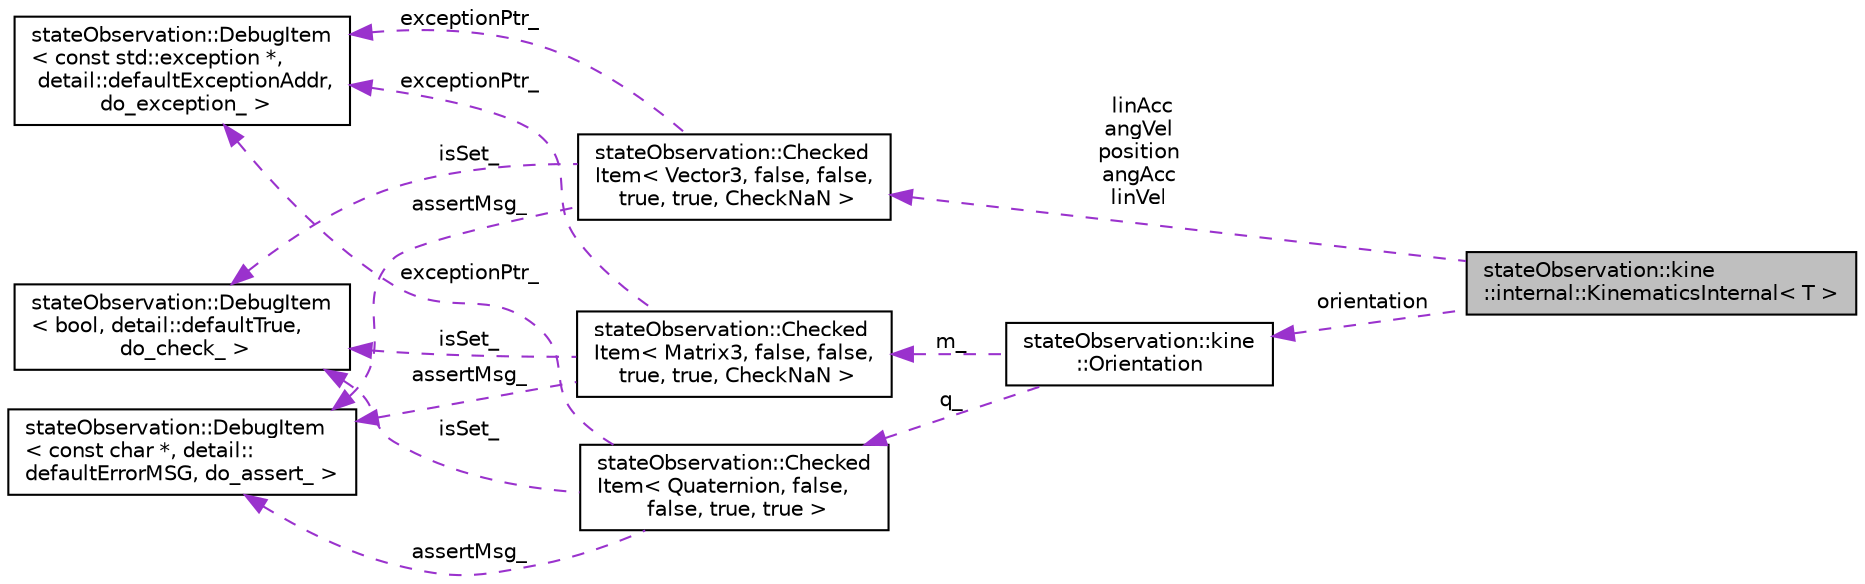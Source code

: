 digraph "stateObservation::kine::internal::KinematicsInternal&lt; T &gt;"
{
 // LATEX_PDF_SIZE
  edge [fontname="Helvetica",fontsize="10",labelfontname="Helvetica",labelfontsize="10"];
  node [fontname="Helvetica",fontsize="10",shape=record];
  rankdir="LR";
  Node1 [label="stateObservation::kine\l::internal::KinematicsInternal\< T \>",height=0.2,width=0.4,color="black", fillcolor="grey75", style="filled", fontcolor="black",tooltip=" "];
  Node2 -> Node1 [dir="back",color="darkorchid3",fontsize="10",style="dashed",label=" linAcc\nangVel\nposition\nangAcc\nlinVel" ,fontname="Helvetica"];
  Node2 [label="stateObservation::Checked\lItem\< Vector3, false, false,\l true, true, CheckNaN \>",height=0.2,width=0.4,color="black", fillcolor="white", style="filled",URL="$classstateObservation_1_1CheckedItem.html",tooltip=" "];
  Node3 -> Node2 [dir="back",color="darkorchid3",fontsize="10",style="dashed",label=" exceptionPtr_" ,fontname="Helvetica"];
  Node3 [label="stateObservation::DebugItem\l\< const std::exception *,\l detail::defaultExceptionAddr,\l do_exception_ \>",height=0.2,width=0.4,color="black", fillcolor="white", style="filled",URL="$classstateObservation_1_1DebugItem.html",tooltip=" "];
  Node4 -> Node2 [dir="back",color="darkorchid3",fontsize="10",style="dashed",label=" isSet_" ,fontname="Helvetica"];
  Node4 [label="stateObservation::DebugItem\l\< bool, detail::defaultTrue,\l do_check_ \>",height=0.2,width=0.4,color="black", fillcolor="white", style="filled",URL="$classstateObservation_1_1DebugItem.html",tooltip=" "];
  Node5 -> Node2 [dir="back",color="darkorchid3",fontsize="10",style="dashed",label=" assertMsg_" ,fontname="Helvetica"];
  Node5 [label="stateObservation::DebugItem\l\< const char *, detail::\ldefaultErrorMSG, do_assert_ \>",height=0.2,width=0.4,color="black", fillcolor="white", style="filled",URL="$classstateObservation_1_1DebugItem.html",tooltip=" "];
  Node6 -> Node1 [dir="back",color="darkorchid3",fontsize="10",style="dashed",label=" orientation" ,fontname="Helvetica"];
  Node6 [label="stateObservation::kine\l::Orientation",height=0.2,width=0.4,color="black", fillcolor="white", style="filled",URL="$classstateObservation_1_1kine_1_1Orientation.html",tooltip=" "];
  Node7 -> Node6 [dir="back",color="darkorchid3",fontsize="10",style="dashed",label=" m_" ,fontname="Helvetica"];
  Node7 [label="stateObservation::Checked\lItem\< Matrix3, false, false,\l true, true, CheckNaN \>",height=0.2,width=0.4,color="black", fillcolor="white", style="filled",URL="$classstateObservation_1_1CheckedItem.html",tooltip=" "];
  Node3 -> Node7 [dir="back",color="darkorchid3",fontsize="10",style="dashed",label=" exceptionPtr_" ,fontname="Helvetica"];
  Node4 -> Node7 [dir="back",color="darkorchid3",fontsize="10",style="dashed",label=" isSet_" ,fontname="Helvetica"];
  Node5 -> Node7 [dir="back",color="darkorchid3",fontsize="10",style="dashed",label=" assertMsg_" ,fontname="Helvetica"];
  Node8 -> Node6 [dir="back",color="darkorchid3",fontsize="10",style="dashed",label=" q_" ,fontname="Helvetica"];
  Node8 [label="stateObservation::Checked\lItem\< Quaternion, false,\l false, true, true \>",height=0.2,width=0.4,color="black", fillcolor="white", style="filled",URL="$classstateObservation_1_1CheckedItem.html",tooltip=" "];
  Node3 -> Node8 [dir="back",color="darkorchid3",fontsize="10",style="dashed",label=" exceptionPtr_" ,fontname="Helvetica"];
  Node4 -> Node8 [dir="back",color="darkorchid3",fontsize="10",style="dashed",label=" isSet_" ,fontname="Helvetica"];
  Node5 -> Node8 [dir="back",color="darkorchid3",fontsize="10",style="dashed",label=" assertMsg_" ,fontname="Helvetica"];
}

